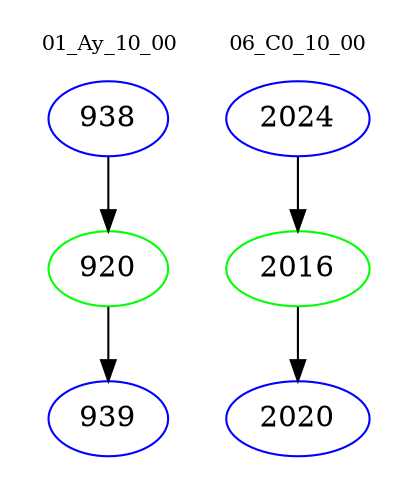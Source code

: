 digraph{
subgraph cluster_0 {
color = white
label = "01_Ay_10_00";
fontsize=10;
T0_938 [label="938", color="blue"]
T0_938 -> T0_920 [color="black"]
T0_920 [label="920", color="green"]
T0_920 -> T0_939 [color="black"]
T0_939 [label="939", color="blue"]
}
subgraph cluster_1 {
color = white
label = "06_C0_10_00";
fontsize=10;
T1_2024 [label="2024", color="blue"]
T1_2024 -> T1_2016 [color="black"]
T1_2016 [label="2016", color="green"]
T1_2016 -> T1_2020 [color="black"]
T1_2020 [label="2020", color="blue"]
}
}
